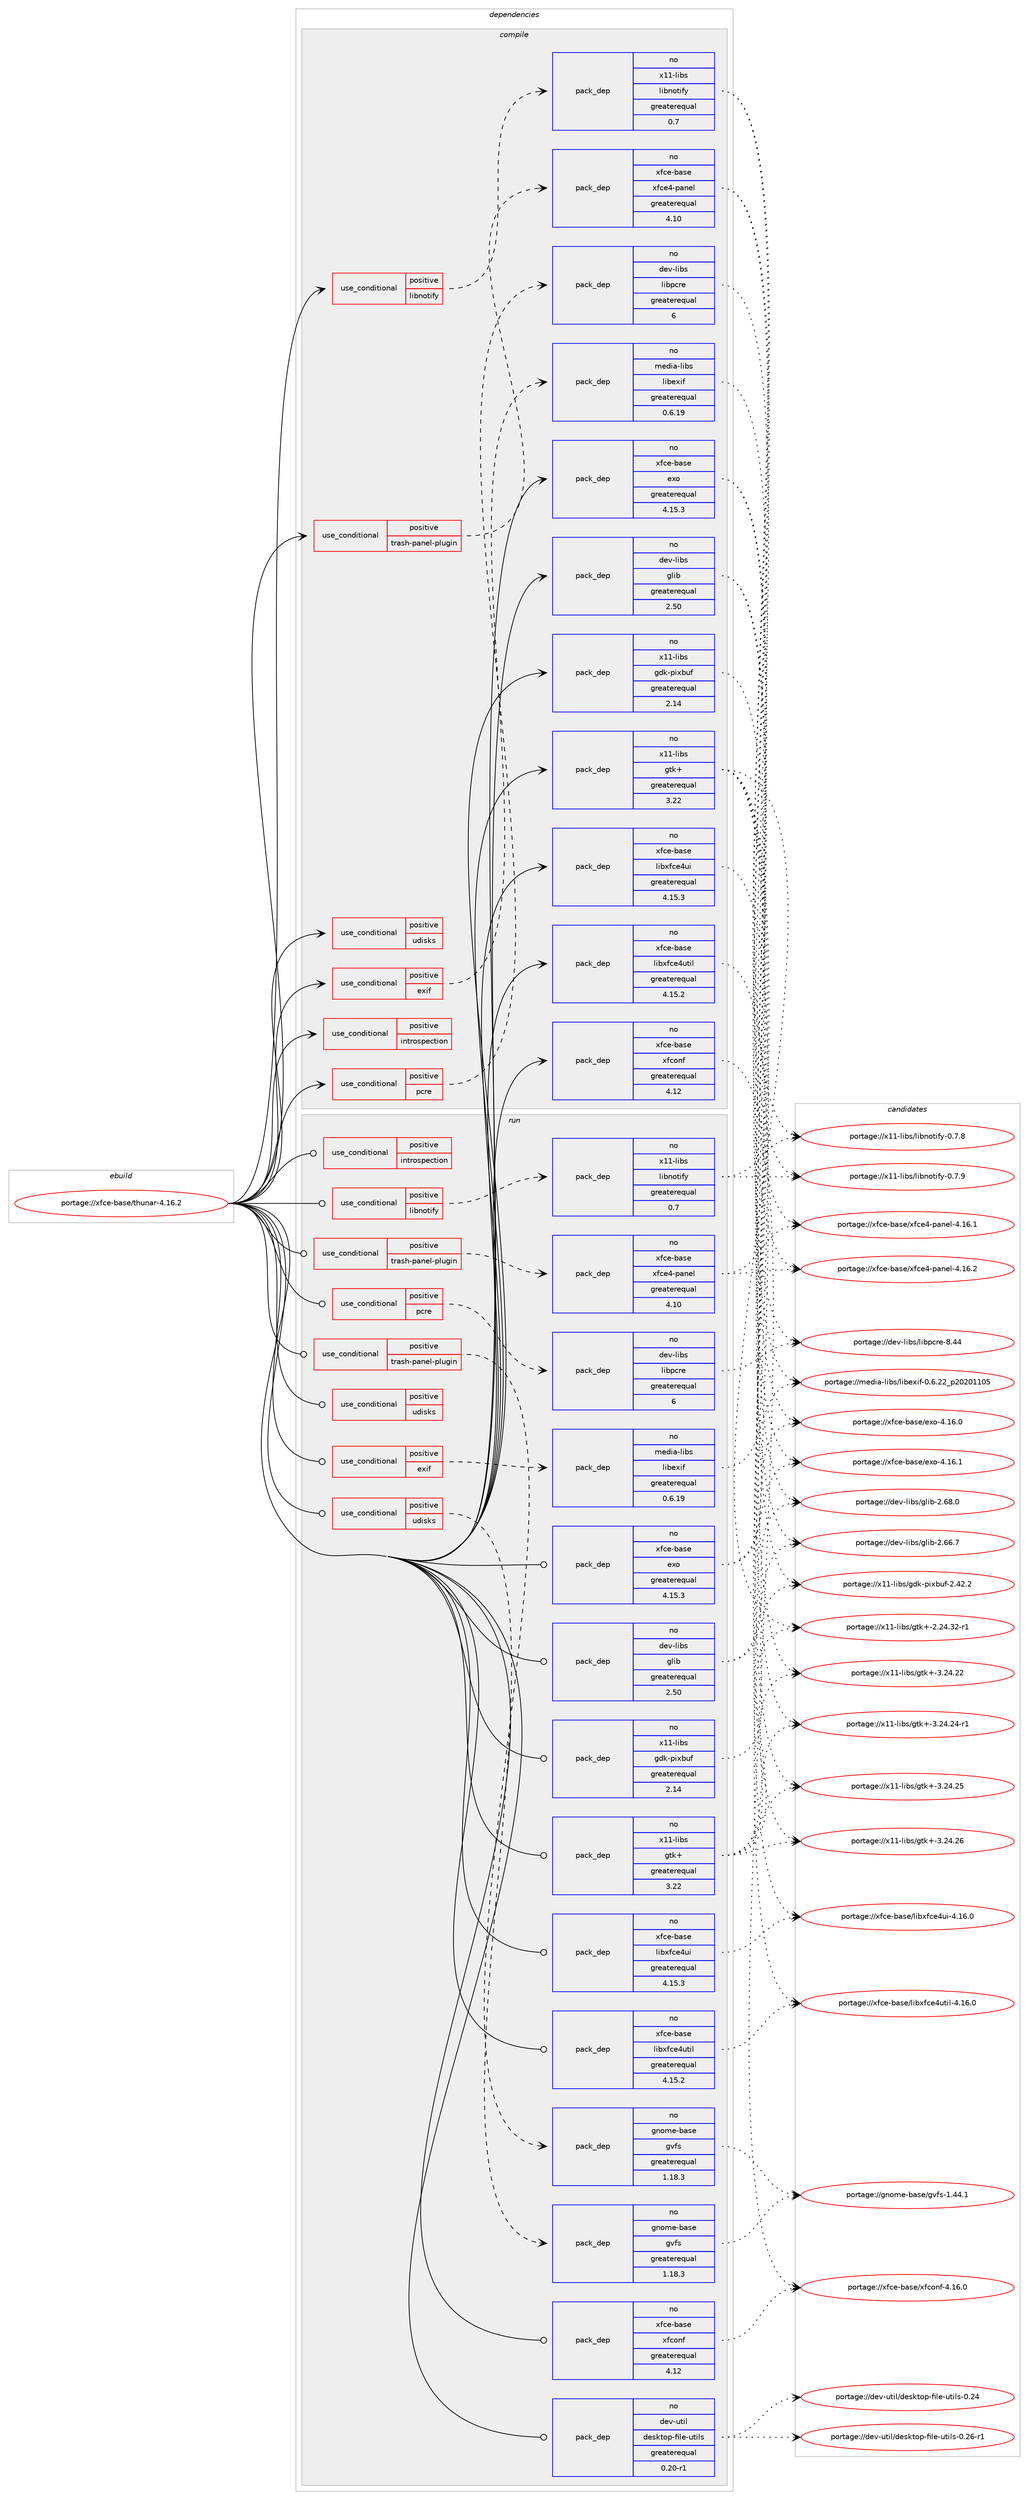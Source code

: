 digraph prolog {

# *************
# Graph options
# *************

newrank=true;
concentrate=true;
compound=true;
graph [rankdir=LR,fontname=Helvetica,fontsize=10,ranksep=1.5];#, ranksep=2.5, nodesep=0.2];
edge  [arrowhead=vee];
node  [fontname=Helvetica,fontsize=10];

# **********
# The ebuild
# **********

subgraph cluster_leftcol {
color=gray;
rank=same;
label=<<i>ebuild</i>>;
id [label="portage://xfce-base/thunar-4.16.2", color=red, width=4, href="../xfce-base/thunar-4.16.2.svg"];
}

# ****************
# The dependencies
# ****************

subgraph cluster_midcol {
color=gray;
label=<<i>dependencies</i>>;
subgraph cluster_compile {
fillcolor="#eeeeee";
style=filled;
label=<<i>compile</i>>;
subgraph cond339 {
dependency762 [label=<<TABLE BORDER="0" CELLBORDER="1" CELLSPACING="0" CELLPADDING="4"><TR><TD ROWSPAN="3" CELLPADDING="10">use_conditional</TD></TR><TR><TD>positive</TD></TR><TR><TD>exif</TD></TR></TABLE>>, shape=none, color=red];
subgraph pack401 {
dependency763 [label=<<TABLE BORDER="0" CELLBORDER="1" CELLSPACING="0" CELLPADDING="4" WIDTH="220"><TR><TD ROWSPAN="6" CELLPADDING="30">pack_dep</TD></TR><TR><TD WIDTH="110">no</TD></TR><TR><TD>media-libs</TD></TR><TR><TD>libexif</TD></TR><TR><TD>greaterequal</TD></TR><TR><TD>0.6.19</TD></TR></TABLE>>, shape=none, color=blue];
}
dependency762:e -> dependency763:w [weight=20,style="dashed",arrowhead="vee"];
}
id:e -> dependency762:w [weight=20,style="solid",arrowhead="vee"];
subgraph cond340 {
dependency764 [label=<<TABLE BORDER="0" CELLBORDER="1" CELLSPACING="0" CELLPADDING="4"><TR><TD ROWSPAN="3" CELLPADDING="10">use_conditional</TD></TR><TR><TD>positive</TD></TR><TR><TD>introspection</TD></TR></TABLE>>, shape=none, color=red];
# *** BEGIN UNKNOWN DEPENDENCY TYPE (TODO) ***
# dependency764 -> package_dependency(portage://xfce-base/thunar-4.16.2,install,no,dev-libs,gobject-introspection,none,[,,],any_same_slot,[])
# *** END UNKNOWN DEPENDENCY TYPE (TODO) ***

}
id:e -> dependency764:w [weight=20,style="solid",arrowhead="vee"];
subgraph cond341 {
dependency765 [label=<<TABLE BORDER="0" CELLBORDER="1" CELLSPACING="0" CELLPADDING="4"><TR><TD ROWSPAN="3" CELLPADDING="10">use_conditional</TD></TR><TR><TD>positive</TD></TR><TR><TD>libnotify</TD></TR></TABLE>>, shape=none, color=red];
subgraph pack402 {
dependency766 [label=<<TABLE BORDER="0" CELLBORDER="1" CELLSPACING="0" CELLPADDING="4" WIDTH="220"><TR><TD ROWSPAN="6" CELLPADDING="30">pack_dep</TD></TR><TR><TD WIDTH="110">no</TD></TR><TR><TD>x11-libs</TD></TR><TR><TD>libnotify</TD></TR><TR><TD>greaterequal</TD></TR><TR><TD>0.7</TD></TR></TABLE>>, shape=none, color=blue];
}
dependency765:e -> dependency766:w [weight=20,style="dashed",arrowhead="vee"];
}
id:e -> dependency765:w [weight=20,style="solid",arrowhead="vee"];
subgraph cond342 {
dependency767 [label=<<TABLE BORDER="0" CELLBORDER="1" CELLSPACING="0" CELLPADDING="4"><TR><TD ROWSPAN="3" CELLPADDING="10">use_conditional</TD></TR><TR><TD>positive</TD></TR><TR><TD>pcre</TD></TR></TABLE>>, shape=none, color=red];
subgraph pack403 {
dependency768 [label=<<TABLE BORDER="0" CELLBORDER="1" CELLSPACING="0" CELLPADDING="4" WIDTH="220"><TR><TD ROWSPAN="6" CELLPADDING="30">pack_dep</TD></TR><TR><TD WIDTH="110">no</TD></TR><TR><TD>dev-libs</TD></TR><TR><TD>libpcre</TD></TR><TR><TD>greaterequal</TD></TR><TR><TD>6</TD></TR></TABLE>>, shape=none, color=blue];
}
dependency767:e -> dependency768:w [weight=20,style="dashed",arrowhead="vee"];
}
id:e -> dependency767:w [weight=20,style="solid",arrowhead="vee"];
subgraph cond343 {
dependency769 [label=<<TABLE BORDER="0" CELLBORDER="1" CELLSPACING="0" CELLPADDING="4"><TR><TD ROWSPAN="3" CELLPADDING="10">use_conditional</TD></TR><TR><TD>positive</TD></TR><TR><TD>trash-panel-plugin</TD></TR></TABLE>>, shape=none, color=red];
subgraph pack404 {
dependency770 [label=<<TABLE BORDER="0" CELLBORDER="1" CELLSPACING="0" CELLPADDING="4" WIDTH="220"><TR><TD ROWSPAN="6" CELLPADDING="30">pack_dep</TD></TR><TR><TD WIDTH="110">no</TD></TR><TR><TD>xfce-base</TD></TR><TR><TD>xfce4-panel</TD></TR><TR><TD>greaterequal</TD></TR><TR><TD>4.10</TD></TR></TABLE>>, shape=none, color=blue];
}
dependency769:e -> dependency770:w [weight=20,style="dashed",arrowhead="vee"];
}
id:e -> dependency769:w [weight=20,style="solid",arrowhead="vee"];
subgraph cond344 {
dependency771 [label=<<TABLE BORDER="0" CELLBORDER="1" CELLSPACING="0" CELLPADDING="4"><TR><TD ROWSPAN="3" CELLPADDING="10">use_conditional</TD></TR><TR><TD>positive</TD></TR><TR><TD>udisks</TD></TR></TABLE>>, shape=none, color=red];
# *** BEGIN UNKNOWN DEPENDENCY TYPE (TODO) ***
# dependency771 -> package_dependency(portage://xfce-base/thunar-4.16.2,install,no,dev-libs,libgudev,none,[,,],any_same_slot,[])
# *** END UNKNOWN DEPENDENCY TYPE (TODO) ***

}
id:e -> dependency771:w [weight=20,style="solid",arrowhead="vee"];
subgraph pack405 {
dependency772 [label=<<TABLE BORDER="0" CELLBORDER="1" CELLSPACING="0" CELLPADDING="4" WIDTH="220"><TR><TD ROWSPAN="6" CELLPADDING="30">pack_dep</TD></TR><TR><TD WIDTH="110">no</TD></TR><TR><TD>dev-libs</TD></TR><TR><TD>glib</TD></TR><TR><TD>greaterequal</TD></TR><TR><TD>2.50</TD></TR></TABLE>>, shape=none, color=blue];
}
id:e -> dependency772:w [weight=20,style="solid",arrowhead="vee"];
subgraph pack406 {
dependency773 [label=<<TABLE BORDER="0" CELLBORDER="1" CELLSPACING="0" CELLPADDING="4" WIDTH="220"><TR><TD ROWSPAN="6" CELLPADDING="30">pack_dep</TD></TR><TR><TD WIDTH="110">no</TD></TR><TR><TD>x11-libs</TD></TR><TR><TD>gdk-pixbuf</TD></TR><TR><TD>greaterequal</TD></TR><TR><TD>2.14</TD></TR></TABLE>>, shape=none, color=blue];
}
id:e -> dependency773:w [weight=20,style="solid",arrowhead="vee"];
subgraph pack407 {
dependency774 [label=<<TABLE BORDER="0" CELLBORDER="1" CELLSPACING="0" CELLPADDING="4" WIDTH="220"><TR><TD ROWSPAN="6" CELLPADDING="30">pack_dep</TD></TR><TR><TD WIDTH="110">no</TD></TR><TR><TD>x11-libs</TD></TR><TR><TD>gtk+</TD></TR><TR><TD>greaterequal</TD></TR><TR><TD>3.22</TD></TR></TABLE>>, shape=none, color=blue];
}
id:e -> dependency774:w [weight=20,style="solid",arrowhead="vee"];
subgraph pack408 {
dependency775 [label=<<TABLE BORDER="0" CELLBORDER="1" CELLSPACING="0" CELLPADDING="4" WIDTH="220"><TR><TD ROWSPAN="6" CELLPADDING="30">pack_dep</TD></TR><TR><TD WIDTH="110">no</TD></TR><TR><TD>xfce-base</TD></TR><TR><TD>exo</TD></TR><TR><TD>greaterequal</TD></TR><TR><TD>4.15.3</TD></TR></TABLE>>, shape=none, color=blue];
}
id:e -> dependency775:w [weight=20,style="solid",arrowhead="vee"];
subgraph pack409 {
dependency776 [label=<<TABLE BORDER="0" CELLBORDER="1" CELLSPACING="0" CELLPADDING="4" WIDTH="220"><TR><TD ROWSPAN="6" CELLPADDING="30">pack_dep</TD></TR><TR><TD WIDTH="110">no</TD></TR><TR><TD>xfce-base</TD></TR><TR><TD>libxfce4ui</TD></TR><TR><TD>greaterequal</TD></TR><TR><TD>4.15.3</TD></TR></TABLE>>, shape=none, color=blue];
}
id:e -> dependency776:w [weight=20,style="solid",arrowhead="vee"];
subgraph pack410 {
dependency777 [label=<<TABLE BORDER="0" CELLBORDER="1" CELLSPACING="0" CELLPADDING="4" WIDTH="220"><TR><TD ROWSPAN="6" CELLPADDING="30">pack_dep</TD></TR><TR><TD WIDTH="110">no</TD></TR><TR><TD>xfce-base</TD></TR><TR><TD>libxfce4util</TD></TR><TR><TD>greaterequal</TD></TR><TR><TD>4.15.2</TD></TR></TABLE>>, shape=none, color=blue];
}
id:e -> dependency777:w [weight=20,style="solid",arrowhead="vee"];
subgraph pack411 {
dependency778 [label=<<TABLE BORDER="0" CELLBORDER="1" CELLSPACING="0" CELLPADDING="4" WIDTH="220"><TR><TD ROWSPAN="6" CELLPADDING="30">pack_dep</TD></TR><TR><TD WIDTH="110">no</TD></TR><TR><TD>xfce-base</TD></TR><TR><TD>xfconf</TD></TR><TR><TD>greaterequal</TD></TR><TR><TD>4.12</TD></TR></TABLE>>, shape=none, color=blue];
}
id:e -> dependency778:w [weight=20,style="solid",arrowhead="vee"];
}
subgraph cluster_compileandrun {
fillcolor="#eeeeee";
style=filled;
label=<<i>compile and run</i>>;
}
subgraph cluster_run {
fillcolor="#eeeeee";
style=filled;
label=<<i>run</i>>;
subgraph cond345 {
dependency779 [label=<<TABLE BORDER="0" CELLBORDER="1" CELLSPACING="0" CELLPADDING="4"><TR><TD ROWSPAN="3" CELLPADDING="10">use_conditional</TD></TR><TR><TD>positive</TD></TR><TR><TD>exif</TD></TR></TABLE>>, shape=none, color=red];
subgraph pack412 {
dependency780 [label=<<TABLE BORDER="0" CELLBORDER="1" CELLSPACING="0" CELLPADDING="4" WIDTH="220"><TR><TD ROWSPAN="6" CELLPADDING="30">pack_dep</TD></TR><TR><TD WIDTH="110">no</TD></TR><TR><TD>media-libs</TD></TR><TR><TD>libexif</TD></TR><TR><TD>greaterequal</TD></TR><TR><TD>0.6.19</TD></TR></TABLE>>, shape=none, color=blue];
}
dependency779:e -> dependency780:w [weight=20,style="dashed",arrowhead="vee"];
}
id:e -> dependency779:w [weight=20,style="solid",arrowhead="odot"];
subgraph cond346 {
dependency781 [label=<<TABLE BORDER="0" CELLBORDER="1" CELLSPACING="0" CELLPADDING="4"><TR><TD ROWSPAN="3" CELLPADDING="10">use_conditional</TD></TR><TR><TD>positive</TD></TR><TR><TD>introspection</TD></TR></TABLE>>, shape=none, color=red];
# *** BEGIN UNKNOWN DEPENDENCY TYPE (TODO) ***
# dependency781 -> package_dependency(portage://xfce-base/thunar-4.16.2,run,no,dev-libs,gobject-introspection,none,[,,],any_same_slot,[])
# *** END UNKNOWN DEPENDENCY TYPE (TODO) ***

}
id:e -> dependency781:w [weight=20,style="solid",arrowhead="odot"];
subgraph cond347 {
dependency782 [label=<<TABLE BORDER="0" CELLBORDER="1" CELLSPACING="0" CELLPADDING="4"><TR><TD ROWSPAN="3" CELLPADDING="10">use_conditional</TD></TR><TR><TD>positive</TD></TR><TR><TD>libnotify</TD></TR></TABLE>>, shape=none, color=red];
subgraph pack413 {
dependency783 [label=<<TABLE BORDER="0" CELLBORDER="1" CELLSPACING="0" CELLPADDING="4" WIDTH="220"><TR><TD ROWSPAN="6" CELLPADDING="30">pack_dep</TD></TR><TR><TD WIDTH="110">no</TD></TR><TR><TD>x11-libs</TD></TR><TR><TD>libnotify</TD></TR><TR><TD>greaterequal</TD></TR><TR><TD>0.7</TD></TR></TABLE>>, shape=none, color=blue];
}
dependency782:e -> dependency783:w [weight=20,style="dashed",arrowhead="vee"];
}
id:e -> dependency782:w [weight=20,style="solid",arrowhead="odot"];
subgraph cond348 {
dependency784 [label=<<TABLE BORDER="0" CELLBORDER="1" CELLSPACING="0" CELLPADDING="4"><TR><TD ROWSPAN="3" CELLPADDING="10">use_conditional</TD></TR><TR><TD>positive</TD></TR><TR><TD>pcre</TD></TR></TABLE>>, shape=none, color=red];
subgraph pack414 {
dependency785 [label=<<TABLE BORDER="0" CELLBORDER="1" CELLSPACING="0" CELLPADDING="4" WIDTH="220"><TR><TD ROWSPAN="6" CELLPADDING="30">pack_dep</TD></TR><TR><TD WIDTH="110">no</TD></TR><TR><TD>dev-libs</TD></TR><TR><TD>libpcre</TD></TR><TR><TD>greaterequal</TD></TR><TR><TD>6</TD></TR></TABLE>>, shape=none, color=blue];
}
dependency784:e -> dependency785:w [weight=20,style="dashed",arrowhead="vee"];
}
id:e -> dependency784:w [weight=20,style="solid",arrowhead="odot"];
subgraph cond349 {
dependency786 [label=<<TABLE BORDER="0" CELLBORDER="1" CELLSPACING="0" CELLPADDING="4"><TR><TD ROWSPAN="3" CELLPADDING="10">use_conditional</TD></TR><TR><TD>positive</TD></TR><TR><TD>trash-panel-plugin</TD></TR></TABLE>>, shape=none, color=red];
subgraph pack415 {
dependency787 [label=<<TABLE BORDER="0" CELLBORDER="1" CELLSPACING="0" CELLPADDING="4" WIDTH="220"><TR><TD ROWSPAN="6" CELLPADDING="30">pack_dep</TD></TR><TR><TD WIDTH="110">no</TD></TR><TR><TD>gnome-base</TD></TR><TR><TD>gvfs</TD></TR><TR><TD>greaterequal</TD></TR><TR><TD>1.18.3</TD></TR></TABLE>>, shape=none, color=blue];
}
dependency786:e -> dependency787:w [weight=20,style="dashed",arrowhead="vee"];
}
id:e -> dependency786:w [weight=20,style="solid",arrowhead="odot"];
subgraph cond350 {
dependency788 [label=<<TABLE BORDER="0" CELLBORDER="1" CELLSPACING="0" CELLPADDING="4"><TR><TD ROWSPAN="3" CELLPADDING="10">use_conditional</TD></TR><TR><TD>positive</TD></TR><TR><TD>trash-panel-plugin</TD></TR></TABLE>>, shape=none, color=red];
subgraph pack416 {
dependency789 [label=<<TABLE BORDER="0" CELLBORDER="1" CELLSPACING="0" CELLPADDING="4" WIDTH="220"><TR><TD ROWSPAN="6" CELLPADDING="30">pack_dep</TD></TR><TR><TD WIDTH="110">no</TD></TR><TR><TD>xfce-base</TD></TR><TR><TD>xfce4-panel</TD></TR><TR><TD>greaterequal</TD></TR><TR><TD>4.10</TD></TR></TABLE>>, shape=none, color=blue];
}
dependency788:e -> dependency789:w [weight=20,style="dashed",arrowhead="vee"];
}
id:e -> dependency788:w [weight=20,style="solid",arrowhead="odot"];
subgraph cond351 {
dependency790 [label=<<TABLE BORDER="0" CELLBORDER="1" CELLSPACING="0" CELLPADDING="4"><TR><TD ROWSPAN="3" CELLPADDING="10">use_conditional</TD></TR><TR><TD>positive</TD></TR><TR><TD>udisks</TD></TR></TABLE>>, shape=none, color=red];
# *** BEGIN UNKNOWN DEPENDENCY TYPE (TODO) ***
# dependency790 -> package_dependency(portage://xfce-base/thunar-4.16.2,run,no,dev-libs,libgudev,none,[,,],any_same_slot,[])
# *** END UNKNOWN DEPENDENCY TYPE (TODO) ***

}
id:e -> dependency790:w [weight=20,style="solid",arrowhead="odot"];
subgraph cond352 {
dependency791 [label=<<TABLE BORDER="0" CELLBORDER="1" CELLSPACING="0" CELLPADDING="4"><TR><TD ROWSPAN="3" CELLPADDING="10">use_conditional</TD></TR><TR><TD>positive</TD></TR><TR><TD>udisks</TD></TR></TABLE>>, shape=none, color=red];
# *** BEGIN UNKNOWN DEPENDENCY TYPE (TODO) ***
# dependency791 -> package_dependency(portage://xfce-base/thunar-4.16.2,run,no,virtual,udev,none,[,,],[],[])
# *** END UNKNOWN DEPENDENCY TYPE (TODO) ***

subgraph pack417 {
dependency792 [label=<<TABLE BORDER="0" CELLBORDER="1" CELLSPACING="0" CELLPADDING="4" WIDTH="220"><TR><TD ROWSPAN="6" CELLPADDING="30">pack_dep</TD></TR><TR><TD WIDTH="110">no</TD></TR><TR><TD>gnome-base</TD></TR><TR><TD>gvfs</TD></TR><TR><TD>greaterequal</TD></TR><TR><TD>1.18.3</TD></TR></TABLE>>, shape=none, color=blue];
}
dependency791:e -> dependency792:w [weight=20,style="dashed",arrowhead="vee"];
}
id:e -> dependency791:w [weight=20,style="solid",arrowhead="odot"];
subgraph pack418 {
dependency793 [label=<<TABLE BORDER="0" CELLBORDER="1" CELLSPACING="0" CELLPADDING="4" WIDTH="220"><TR><TD ROWSPAN="6" CELLPADDING="30">pack_dep</TD></TR><TR><TD WIDTH="110">no</TD></TR><TR><TD>dev-libs</TD></TR><TR><TD>glib</TD></TR><TR><TD>greaterequal</TD></TR><TR><TD>2.50</TD></TR></TABLE>>, shape=none, color=blue];
}
id:e -> dependency793:w [weight=20,style="solid",arrowhead="odot"];
subgraph pack419 {
dependency794 [label=<<TABLE BORDER="0" CELLBORDER="1" CELLSPACING="0" CELLPADDING="4" WIDTH="220"><TR><TD ROWSPAN="6" CELLPADDING="30">pack_dep</TD></TR><TR><TD WIDTH="110">no</TD></TR><TR><TD>dev-util</TD></TR><TR><TD>desktop-file-utils</TD></TR><TR><TD>greaterequal</TD></TR><TR><TD>0.20-r1</TD></TR></TABLE>>, shape=none, color=blue];
}
id:e -> dependency794:w [weight=20,style="solid",arrowhead="odot"];
subgraph pack420 {
dependency795 [label=<<TABLE BORDER="0" CELLBORDER="1" CELLSPACING="0" CELLPADDING="4" WIDTH="220"><TR><TD ROWSPAN="6" CELLPADDING="30">pack_dep</TD></TR><TR><TD WIDTH="110">no</TD></TR><TR><TD>x11-libs</TD></TR><TR><TD>gdk-pixbuf</TD></TR><TR><TD>greaterequal</TD></TR><TR><TD>2.14</TD></TR></TABLE>>, shape=none, color=blue];
}
id:e -> dependency795:w [weight=20,style="solid",arrowhead="odot"];
subgraph pack421 {
dependency796 [label=<<TABLE BORDER="0" CELLBORDER="1" CELLSPACING="0" CELLPADDING="4" WIDTH="220"><TR><TD ROWSPAN="6" CELLPADDING="30">pack_dep</TD></TR><TR><TD WIDTH="110">no</TD></TR><TR><TD>x11-libs</TD></TR><TR><TD>gtk+</TD></TR><TR><TD>greaterequal</TD></TR><TR><TD>3.22</TD></TR></TABLE>>, shape=none, color=blue];
}
id:e -> dependency796:w [weight=20,style="solid",arrowhead="odot"];
# *** BEGIN UNKNOWN DEPENDENCY TYPE (TODO) ***
# id -> package_dependency(portage://xfce-base/thunar-4.16.2,run,no,x11-misc,shared-mime-info,none,[,,],[],[])
# *** END UNKNOWN DEPENDENCY TYPE (TODO) ***

subgraph pack422 {
dependency797 [label=<<TABLE BORDER="0" CELLBORDER="1" CELLSPACING="0" CELLPADDING="4" WIDTH="220"><TR><TD ROWSPAN="6" CELLPADDING="30">pack_dep</TD></TR><TR><TD WIDTH="110">no</TD></TR><TR><TD>xfce-base</TD></TR><TR><TD>exo</TD></TR><TR><TD>greaterequal</TD></TR><TR><TD>4.15.3</TD></TR></TABLE>>, shape=none, color=blue];
}
id:e -> dependency797:w [weight=20,style="solid",arrowhead="odot"];
subgraph pack423 {
dependency798 [label=<<TABLE BORDER="0" CELLBORDER="1" CELLSPACING="0" CELLPADDING="4" WIDTH="220"><TR><TD ROWSPAN="6" CELLPADDING="30">pack_dep</TD></TR><TR><TD WIDTH="110">no</TD></TR><TR><TD>xfce-base</TD></TR><TR><TD>libxfce4ui</TD></TR><TR><TD>greaterequal</TD></TR><TR><TD>4.15.3</TD></TR></TABLE>>, shape=none, color=blue];
}
id:e -> dependency798:w [weight=20,style="solid",arrowhead="odot"];
subgraph pack424 {
dependency799 [label=<<TABLE BORDER="0" CELLBORDER="1" CELLSPACING="0" CELLPADDING="4" WIDTH="220"><TR><TD ROWSPAN="6" CELLPADDING="30">pack_dep</TD></TR><TR><TD WIDTH="110">no</TD></TR><TR><TD>xfce-base</TD></TR><TR><TD>libxfce4util</TD></TR><TR><TD>greaterequal</TD></TR><TR><TD>4.15.2</TD></TR></TABLE>>, shape=none, color=blue];
}
id:e -> dependency799:w [weight=20,style="solid",arrowhead="odot"];
subgraph pack425 {
dependency800 [label=<<TABLE BORDER="0" CELLBORDER="1" CELLSPACING="0" CELLPADDING="4" WIDTH="220"><TR><TD ROWSPAN="6" CELLPADDING="30">pack_dep</TD></TR><TR><TD WIDTH="110">no</TD></TR><TR><TD>xfce-base</TD></TR><TR><TD>xfconf</TD></TR><TR><TD>greaterequal</TD></TR><TR><TD>4.12</TD></TR></TABLE>>, shape=none, color=blue];
}
id:e -> dependency800:w [weight=20,style="solid",arrowhead="odot"];
}
}

# **************
# The candidates
# **************

subgraph cluster_choices {
rank=same;
color=gray;
label=<<i>candidates</i>>;

subgraph choice401 {
color=black;
nodesep=1;
choice109101100105974510810598115471081059810112010510245484654465050951125048504849494853 [label="portage://media-libs/libexif-0.6.22_p20201105", color=red, width=4,href="../media-libs/libexif-0.6.22_p20201105.svg"];
dependency763:e -> choice109101100105974510810598115471081059810112010510245484654465050951125048504849494853:w [style=dotted,weight="100"];
}
subgraph choice402 {
color=black;
nodesep=1;
choice120494945108105981154710810598110111116105102121454846554656 [label="portage://x11-libs/libnotify-0.7.8", color=red, width=4,href="../x11-libs/libnotify-0.7.8.svg"];
choice120494945108105981154710810598110111116105102121454846554657 [label="portage://x11-libs/libnotify-0.7.9", color=red, width=4,href="../x11-libs/libnotify-0.7.9.svg"];
dependency766:e -> choice120494945108105981154710810598110111116105102121454846554656:w [style=dotted,weight="100"];
dependency766:e -> choice120494945108105981154710810598110111116105102121454846554657:w [style=dotted,weight="100"];
}
subgraph choice403 {
color=black;
nodesep=1;
choice10010111845108105981154710810598112991141014556465252 [label="portage://dev-libs/libpcre-8.44", color=red, width=4,href="../dev-libs/libpcre-8.44.svg"];
dependency768:e -> choice10010111845108105981154710810598112991141014556465252:w [style=dotted,weight="100"];
}
subgraph choice404 {
color=black;
nodesep=1;
choice12010299101459897115101471201029910152451129711010110845524649544649 [label="portage://xfce-base/xfce4-panel-4.16.1", color=red, width=4,href="../xfce-base/xfce4-panel-4.16.1.svg"];
choice12010299101459897115101471201029910152451129711010110845524649544650 [label="portage://xfce-base/xfce4-panel-4.16.2", color=red, width=4,href="../xfce-base/xfce4-panel-4.16.2.svg"];
dependency770:e -> choice12010299101459897115101471201029910152451129711010110845524649544649:w [style=dotted,weight="100"];
dependency770:e -> choice12010299101459897115101471201029910152451129711010110845524649544650:w [style=dotted,weight="100"];
}
subgraph choice405 {
color=black;
nodesep=1;
choice1001011184510810598115471031081059845504654544655 [label="portage://dev-libs/glib-2.66.7", color=red, width=4,href="../dev-libs/glib-2.66.7.svg"];
choice1001011184510810598115471031081059845504654564648 [label="portage://dev-libs/glib-2.68.0", color=red, width=4,href="../dev-libs/glib-2.68.0.svg"];
dependency772:e -> choice1001011184510810598115471031081059845504654544655:w [style=dotted,weight="100"];
dependency772:e -> choice1001011184510810598115471031081059845504654564648:w [style=dotted,weight="100"];
}
subgraph choice406 {
color=black;
nodesep=1;
choice1204949451081059811547103100107451121051209811710245504652504650 [label="portage://x11-libs/gdk-pixbuf-2.42.2", color=red, width=4,href="../x11-libs/gdk-pixbuf-2.42.2.svg"];
dependency773:e -> choice1204949451081059811547103100107451121051209811710245504652504650:w [style=dotted,weight="100"];
}
subgraph choice407 {
color=black;
nodesep=1;
choice12049494510810598115471031161074345504650524651504511449 [label="portage://x11-libs/gtk+-2.24.32-r1", color=red, width=4,href="../x11-libs/gtk+-2.24.32-r1.svg"];
choice1204949451081059811547103116107434551465052465050 [label="portage://x11-libs/gtk+-3.24.22", color=red, width=4,href="../x11-libs/gtk+-3.24.22.svg"];
choice12049494510810598115471031161074345514650524650524511449 [label="portage://x11-libs/gtk+-3.24.24-r1", color=red, width=4,href="../x11-libs/gtk+-3.24.24-r1.svg"];
choice1204949451081059811547103116107434551465052465053 [label="portage://x11-libs/gtk+-3.24.25", color=red, width=4,href="../x11-libs/gtk+-3.24.25.svg"];
choice1204949451081059811547103116107434551465052465054 [label="portage://x11-libs/gtk+-3.24.26", color=red, width=4,href="../x11-libs/gtk+-3.24.26.svg"];
dependency774:e -> choice12049494510810598115471031161074345504650524651504511449:w [style=dotted,weight="100"];
dependency774:e -> choice1204949451081059811547103116107434551465052465050:w [style=dotted,weight="100"];
dependency774:e -> choice12049494510810598115471031161074345514650524650524511449:w [style=dotted,weight="100"];
dependency774:e -> choice1204949451081059811547103116107434551465052465053:w [style=dotted,weight="100"];
dependency774:e -> choice1204949451081059811547103116107434551465052465054:w [style=dotted,weight="100"];
}
subgraph choice408 {
color=black;
nodesep=1;
choice120102991014598971151014710112011145524649544648 [label="portage://xfce-base/exo-4.16.0", color=red, width=4,href="../xfce-base/exo-4.16.0.svg"];
choice120102991014598971151014710112011145524649544649 [label="portage://xfce-base/exo-4.16.1", color=red, width=4,href="../xfce-base/exo-4.16.1.svg"];
dependency775:e -> choice120102991014598971151014710112011145524649544648:w [style=dotted,weight="100"];
dependency775:e -> choice120102991014598971151014710112011145524649544649:w [style=dotted,weight="100"];
}
subgraph choice409 {
color=black;
nodesep=1;
choice120102991014598971151014710810598120102991015211710545524649544648 [label="portage://xfce-base/libxfce4ui-4.16.0", color=red, width=4,href="../xfce-base/libxfce4ui-4.16.0.svg"];
dependency776:e -> choice120102991014598971151014710810598120102991015211710545524649544648:w [style=dotted,weight="100"];
}
subgraph choice410 {
color=black;
nodesep=1;
choice120102991014598971151014710810598120102991015211711610510845524649544648 [label="portage://xfce-base/libxfce4util-4.16.0", color=red, width=4,href="../xfce-base/libxfce4util-4.16.0.svg"];
dependency777:e -> choice120102991014598971151014710810598120102991015211711610510845524649544648:w [style=dotted,weight="100"];
}
subgraph choice411 {
color=black;
nodesep=1;
choice12010299101459897115101471201029911111010245524649544648 [label="portage://xfce-base/xfconf-4.16.0", color=red, width=4,href="../xfce-base/xfconf-4.16.0.svg"];
dependency778:e -> choice12010299101459897115101471201029911111010245524649544648:w [style=dotted,weight="100"];
}
subgraph choice412 {
color=black;
nodesep=1;
choice109101100105974510810598115471081059810112010510245484654465050951125048504849494853 [label="portage://media-libs/libexif-0.6.22_p20201105", color=red, width=4,href="../media-libs/libexif-0.6.22_p20201105.svg"];
dependency780:e -> choice109101100105974510810598115471081059810112010510245484654465050951125048504849494853:w [style=dotted,weight="100"];
}
subgraph choice413 {
color=black;
nodesep=1;
choice120494945108105981154710810598110111116105102121454846554656 [label="portage://x11-libs/libnotify-0.7.8", color=red, width=4,href="../x11-libs/libnotify-0.7.8.svg"];
choice120494945108105981154710810598110111116105102121454846554657 [label="portage://x11-libs/libnotify-0.7.9", color=red, width=4,href="../x11-libs/libnotify-0.7.9.svg"];
dependency783:e -> choice120494945108105981154710810598110111116105102121454846554656:w [style=dotted,weight="100"];
dependency783:e -> choice120494945108105981154710810598110111116105102121454846554657:w [style=dotted,weight="100"];
}
subgraph choice414 {
color=black;
nodesep=1;
choice10010111845108105981154710810598112991141014556465252 [label="portage://dev-libs/libpcre-8.44", color=red, width=4,href="../dev-libs/libpcre-8.44.svg"];
dependency785:e -> choice10010111845108105981154710810598112991141014556465252:w [style=dotted,weight="100"];
}
subgraph choice415 {
color=black;
nodesep=1;
choice1031101111091014598971151014710311810211545494652524649 [label="portage://gnome-base/gvfs-1.44.1", color=red, width=4,href="../gnome-base/gvfs-1.44.1.svg"];
dependency787:e -> choice1031101111091014598971151014710311810211545494652524649:w [style=dotted,weight="100"];
}
subgraph choice416 {
color=black;
nodesep=1;
choice12010299101459897115101471201029910152451129711010110845524649544649 [label="portage://xfce-base/xfce4-panel-4.16.1", color=red, width=4,href="../xfce-base/xfce4-panel-4.16.1.svg"];
choice12010299101459897115101471201029910152451129711010110845524649544650 [label="portage://xfce-base/xfce4-panel-4.16.2", color=red, width=4,href="../xfce-base/xfce4-panel-4.16.2.svg"];
dependency789:e -> choice12010299101459897115101471201029910152451129711010110845524649544649:w [style=dotted,weight="100"];
dependency789:e -> choice12010299101459897115101471201029910152451129711010110845524649544650:w [style=dotted,weight="100"];
}
subgraph choice417 {
color=black;
nodesep=1;
choice1031101111091014598971151014710311810211545494652524649 [label="portage://gnome-base/gvfs-1.44.1", color=red, width=4,href="../gnome-base/gvfs-1.44.1.svg"];
dependency792:e -> choice1031101111091014598971151014710311810211545494652524649:w [style=dotted,weight="100"];
}
subgraph choice418 {
color=black;
nodesep=1;
choice1001011184510810598115471031081059845504654544655 [label="portage://dev-libs/glib-2.66.7", color=red, width=4,href="../dev-libs/glib-2.66.7.svg"];
choice1001011184510810598115471031081059845504654564648 [label="portage://dev-libs/glib-2.68.0", color=red, width=4,href="../dev-libs/glib-2.68.0.svg"];
dependency793:e -> choice1001011184510810598115471031081059845504654544655:w [style=dotted,weight="100"];
dependency793:e -> choice1001011184510810598115471031081059845504654564648:w [style=dotted,weight="100"];
}
subgraph choice419 {
color=black;
nodesep=1;
choice100101118451171161051084710010111510711611111245102105108101451171161051081154548465052 [label="portage://dev-util/desktop-file-utils-0.24", color=red, width=4,href="../dev-util/desktop-file-utils-0.24.svg"];
choice1001011184511711610510847100101115107116111112451021051081014511711610510811545484650544511449 [label="portage://dev-util/desktop-file-utils-0.26-r1", color=red, width=4,href="../dev-util/desktop-file-utils-0.26-r1.svg"];
dependency794:e -> choice100101118451171161051084710010111510711611111245102105108101451171161051081154548465052:w [style=dotted,weight="100"];
dependency794:e -> choice1001011184511711610510847100101115107116111112451021051081014511711610510811545484650544511449:w [style=dotted,weight="100"];
}
subgraph choice420 {
color=black;
nodesep=1;
choice1204949451081059811547103100107451121051209811710245504652504650 [label="portage://x11-libs/gdk-pixbuf-2.42.2", color=red, width=4,href="../x11-libs/gdk-pixbuf-2.42.2.svg"];
dependency795:e -> choice1204949451081059811547103100107451121051209811710245504652504650:w [style=dotted,weight="100"];
}
subgraph choice421 {
color=black;
nodesep=1;
choice12049494510810598115471031161074345504650524651504511449 [label="portage://x11-libs/gtk+-2.24.32-r1", color=red, width=4,href="../x11-libs/gtk+-2.24.32-r1.svg"];
choice1204949451081059811547103116107434551465052465050 [label="portage://x11-libs/gtk+-3.24.22", color=red, width=4,href="../x11-libs/gtk+-3.24.22.svg"];
choice12049494510810598115471031161074345514650524650524511449 [label="portage://x11-libs/gtk+-3.24.24-r1", color=red, width=4,href="../x11-libs/gtk+-3.24.24-r1.svg"];
choice1204949451081059811547103116107434551465052465053 [label="portage://x11-libs/gtk+-3.24.25", color=red, width=4,href="../x11-libs/gtk+-3.24.25.svg"];
choice1204949451081059811547103116107434551465052465054 [label="portage://x11-libs/gtk+-3.24.26", color=red, width=4,href="../x11-libs/gtk+-3.24.26.svg"];
dependency796:e -> choice12049494510810598115471031161074345504650524651504511449:w [style=dotted,weight="100"];
dependency796:e -> choice1204949451081059811547103116107434551465052465050:w [style=dotted,weight="100"];
dependency796:e -> choice12049494510810598115471031161074345514650524650524511449:w [style=dotted,weight="100"];
dependency796:e -> choice1204949451081059811547103116107434551465052465053:w [style=dotted,weight="100"];
dependency796:e -> choice1204949451081059811547103116107434551465052465054:w [style=dotted,weight="100"];
}
subgraph choice422 {
color=black;
nodesep=1;
choice120102991014598971151014710112011145524649544648 [label="portage://xfce-base/exo-4.16.0", color=red, width=4,href="../xfce-base/exo-4.16.0.svg"];
choice120102991014598971151014710112011145524649544649 [label="portage://xfce-base/exo-4.16.1", color=red, width=4,href="../xfce-base/exo-4.16.1.svg"];
dependency797:e -> choice120102991014598971151014710112011145524649544648:w [style=dotted,weight="100"];
dependency797:e -> choice120102991014598971151014710112011145524649544649:w [style=dotted,weight="100"];
}
subgraph choice423 {
color=black;
nodesep=1;
choice120102991014598971151014710810598120102991015211710545524649544648 [label="portage://xfce-base/libxfce4ui-4.16.0", color=red, width=4,href="../xfce-base/libxfce4ui-4.16.0.svg"];
dependency798:e -> choice120102991014598971151014710810598120102991015211710545524649544648:w [style=dotted,weight="100"];
}
subgraph choice424 {
color=black;
nodesep=1;
choice120102991014598971151014710810598120102991015211711610510845524649544648 [label="portage://xfce-base/libxfce4util-4.16.0", color=red, width=4,href="../xfce-base/libxfce4util-4.16.0.svg"];
dependency799:e -> choice120102991014598971151014710810598120102991015211711610510845524649544648:w [style=dotted,weight="100"];
}
subgraph choice425 {
color=black;
nodesep=1;
choice12010299101459897115101471201029911111010245524649544648 [label="portage://xfce-base/xfconf-4.16.0", color=red, width=4,href="../xfce-base/xfconf-4.16.0.svg"];
dependency800:e -> choice12010299101459897115101471201029911111010245524649544648:w [style=dotted,weight="100"];
}
}

}
